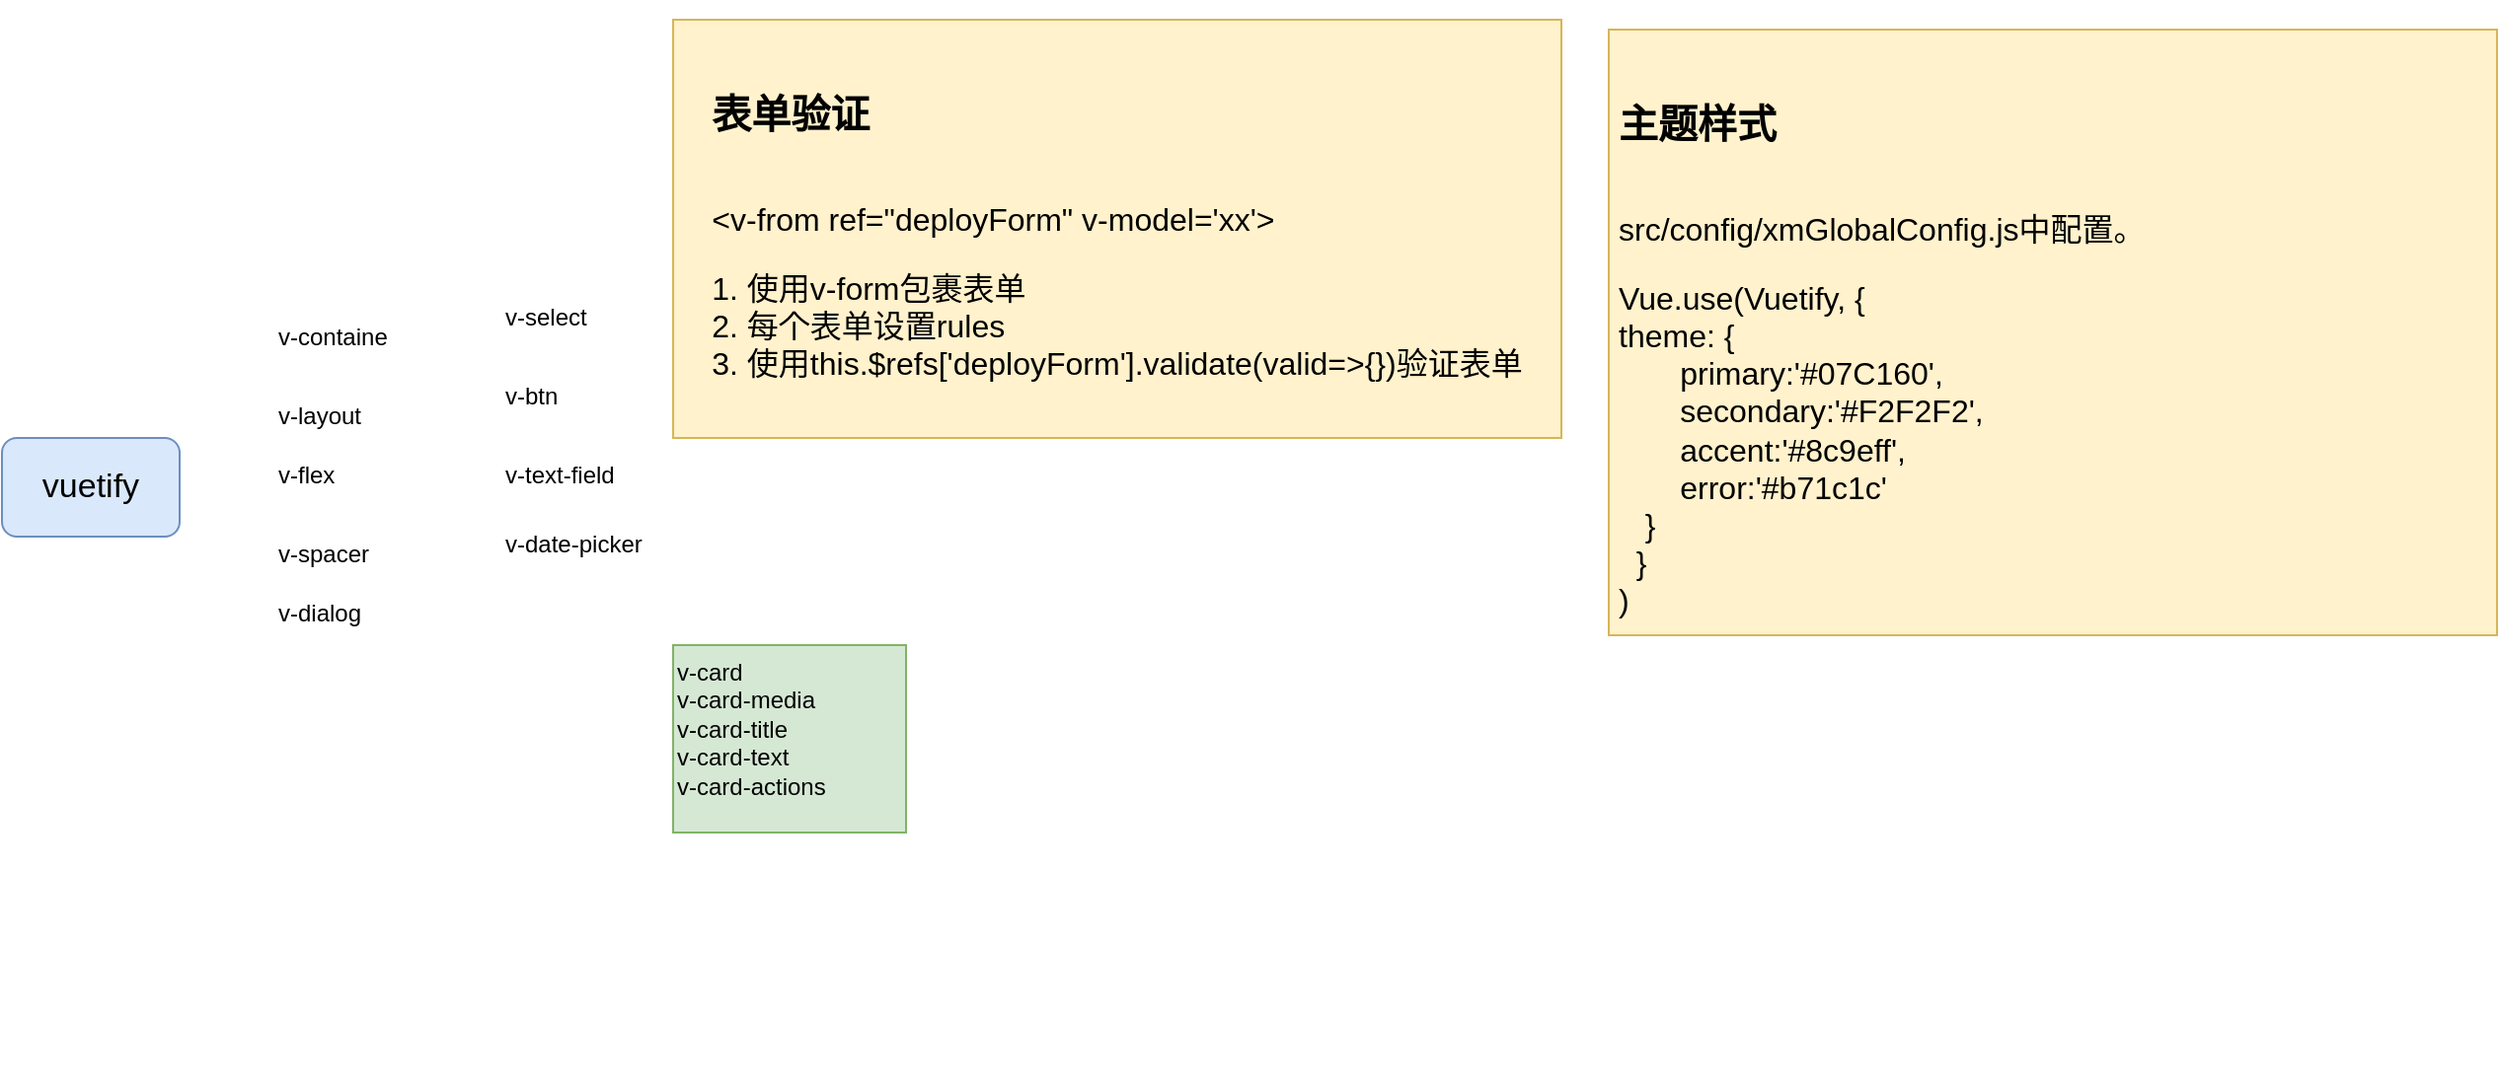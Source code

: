<mxfile version="10.7.7" type="github"><diagram id="A9sA9B3j0F4WN_ucMEsM" name="vuetify"><mxGraphModel dx="1394" dy="764" grid="1" gridSize="10" guides="1" tooltips="1" connect="1" arrows="1" fold="1" page="1" pageScale="1" pageWidth="827" pageHeight="1169" math="0" shadow="0"><root><mxCell id="0"/><mxCell id="1" parent="0"/><mxCell id="k_TcNKcK_UbDv2tZXJoR-3" value="&lt;div style=&quot;text-align: center; font-size: 17px;&quot;&gt;&lt;span style=&quot;font-size: 17px;&quot;&gt;vuetify&lt;/span&gt;&lt;/div&gt;" style="rounded=1;whiteSpace=wrap;html=1;align=center;fontSize=17;fillColor=#dae8fc;strokeColor=#6c8ebf;" parent="1" vertex="1"><mxGeometry x="270" y="330" width="90" height="50" as="geometry"/></mxCell><mxCell id="k_TcNKcK_UbDv2tZXJoR-5" value="v-containe" style="text;html=1;fontSize=12;" parent="1" vertex="1"><mxGeometry x="408" y="265" width="60" height="30" as="geometry"/></mxCell><mxCell id="k_TcNKcK_UbDv2tZXJoR-6" value="v-layout" style="text;html=1;fontSize=12;" parent="1" vertex="1"><mxGeometry x="408.0" y="305" width="58" height="30" as="geometry"/></mxCell><mxCell id="k_TcNKcK_UbDv2tZXJoR-7" value="v-flex" style="text;html=1;fontSize=12;" parent="1" vertex="1"><mxGeometry x="408" y="335" width="40" height="30" as="geometry"/></mxCell><mxCell id="k_TcNKcK_UbDv2tZXJoR-8" value="v-select" style="text;html=1;fontSize=12;" parent="1" vertex="1"><mxGeometry x="522.5" y="255" width="80" height="40" as="geometry"/></mxCell><mxCell id="k_TcNKcK_UbDv2tZXJoR-19" value="" style="group" parent="1" vertex="1" connectable="0"><mxGeometry x="330" y="579" width="192" height="80" as="geometry"/></mxCell><mxCell id="tvRLxqpu5aZTaIv8cvWL-2" value="v-card&amp;nbsp; &lt;br&gt;v-card-media&lt;br style=&quot;font-size: 12px&quot;&gt;v-card-title&lt;br style=&quot;font-size: 12px&quot;&gt;v-card-text&lt;br style=&quot;font-size: 12px&quot;&gt;v-card-actions&lt;br style=&quot;font-size: 12px&quot;&gt;" style="text;html=1;fontSize=12;fillColor=#d5e8d4;strokeColor=#82b366;" parent="1" vertex="1"><mxGeometry x="610" y="435" width="118" height="95" as="geometry"/></mxCell><mxCell id="tvRLxqpu5aZTaIv8cvWL-3" value="v-date-picker" style="text;html=1;fontSize=12;" parent="1" vertex="1"><mxGeometry x="522.5" y="370" width="100" height="30" as="geometry"/></mxCell><mxCell id="tvRLxqpu5aZTaIv8cvWL-4" value="v-spacer" style="text;html=1;fontSize=12;" parent="1" vertex="1"><mxGeometry x="408" y="375" width="70" height="30" as="geometry"/></mxCell><mxCell id="tvRLxqpu5aZTaIv8cvWL-5" value="v-text-field" style="text;html=1;fontSize=12;" parent="1" vertex="1"><mxGeometry x="522.5" y="335" width="80" height="30" as="geometry"/></mxCell><mxCell id="tvRLxqpu5aZTaIv8cvWL-6" value="v-btn" style="text;html=1;fontSize=12;" parent="1" vertex="1"><mxGeometry x="522.5" y="295" width="50" height="30" as="geometry"/></mxCell><mxCell id="tvRLxqpu5aZTaIv8cvWL-7" value="v-dialog" style="text;html=1;fontSize=12;" parent="1" vertex="1"><mxGeometry x="408" y="405" width="70" height="30" as="geometry"/></mxCell><mxCell id="1wyCyA64OYKG2NWImdxa-2" value="&lt;p style=&quot;line-height: 50%&quot;&gt;&lt;/p&gt;&lt;h1 style=&quot;text-align: left&quot;&gt;&lt;font style=&quot;font-size: 20px&quot;&gt;表单验证&lt;/font&gt;&lt;/h1&gt;&lt;p style=&quot;text-align: left ; font-size: 16px&quot;&gt;&lt;font style=&quot;font-size: 16px&quot;&gt;&amp;lt;v-from ref=&quot;deployForm&quot; v-model='xx'&amp;gt;&lt;/font&gt;&lt;/p&gt;&lt;p style=&quot;text-align: left ; font-size: 16px&quot;&gt;&lt;font style=&quot;font-size: 16px&quot;&gt;&lt;span&gt;1. 使用v-form包裹表单&lt;br&gt;&lt;/span&gt;&lt;/font&gt;&lt;span&gt;2. 每个表单设置rules&lt;br&gt;&lt;/span&gt;&lt;span&gt;3. 使用this.$refs['deployForm'].validate(valid=&amp;gt;{})验证表单&lt;/span&gt;&lt;/p&gt;&lt;p&gt;&lt;/p&gt;" style="text;html=1;strokeColor=#d6b656;fillColor=#fff2cc;spacing=5;spacingTop=-20;whiteSpace=wrap;overflow=hidden;rounded=0;fontSize=20;align=center;" parent="1" vertex="1"><mxGeometry x="610" y="118" width="450" height="212" as="geometry"/></mxCell><mxCell id="mdvXo6yqc3iAgEIFJwLK-1" value="&lt;p style=&quot;line-height: 50%&quot;&gt;&lt;/p&gt;&lt;h1 style=&quot;text-align: left&quot;&gt;&lt;span style=&quot;font-size: 20px&quot;&gt;主题样式&lt;/span&gt;&lt;/h1&gt;&lt;p style=&quot;text-align: left ; font-size: 16px&quot;&gt;src/config/xmGlobalConfig.js中配置。&lt;/p&gt;&lt;p style=&quot;text-align: left ; font-size: 16px&quot;&gt;&lt;span&gt;Vue.use(Vuetify, {&lt;br&gt;theme:&amp;nbsp;{&lt;br&gt;&lt;/span&gt;&lt;span&gt;&amp;nbsp; &amp;nbsp; &amp;nbsp; &amp;nbsp;primary:'#07C160',&lt;br&gt;&lt;/span&gt;&lt;span&gt;&amp;nbsp; &amp;nbsp; &amp;nbsp; &amp;nbsp;secondary:'#F2F2F2',&lt;br&gt;&amp;nbsp; &amp;nbsp; &amp;nbsp; &amp;nbsp;accent:'#8c9eff',&amp;nbsp;&amp;nbsp;&lt;br&gt;&amp;nbsp; &amp;nbsp; &amp;nbsp; &amp;nbsp;error:'#b71c1c'&lt;br&gt;&amp;nbsp; &amp;nbsp;}&lt;br&gt;&amp;nbsp; }&lt;br&gt;)&lt;/span&gt;&lt;/p&gt;" style="text;html=1;strokeColor=#d6b656;fillColor=#fff2cc;spacing=5;spacingTop=-20;whiteSpace=wrap;overflow=hidden;rounded=0;fontSize=20;align=left;" vertex="1" parent="1"><mxGeometry x="1084" y="123" width="450" height="307" as="geometry"/></mxCell></root></mxGraphModel></diagram><diagram id="F0uzZTR8OXVCGJeS6mFv" name="vueProject"><mxGraphModel dx="3485" dy="1788" grid="1" gridSize="10" guides="1" tooltips="1" connect="1" arrows="1" fold="1" page="1" pageScale="1" pageWidth="827" pageHeight="1169" math="0" shadow="0"><root><mxCell id="VewsmSrqsDImNNd301B6-0"/><mxCell id="VewsmSrqsDImNNd301B6-1" parent="VewsmSrqsDImNNd301B6-0"/><mxCell id="KoiaI4dHx1rNpQwcyieJ-42" value="" style="rounded=0;whiteSpace=wrap;html=1;fillColor=#fff2cc;strokeColor=#d6b656;fontSize=40;" vertex="1" parent="VewsmSrqsDImNNd301B6-1"><mxGeometry x="434.5" y="830" width="1790" height="920" as="geometry"/></mxCell><mxCell id="KoiaI4dHx1rNpQwcyieJ-41" value="" style="rounded=0;whiteSpace=wrap;html=1;fillColor=#f8cecc;strokeColor=#b85450;fontSize=40;" vertex="1" parent="VewsmSrqsDImNNd301B6-1"><mxGeometry x="660" y="1010" width="951" height="450" as="geometry"/></mxCell><mxCell id="KoiaI4dHx1rNpQwcyieJ-40" value="" style="rounded=0;whiteSpace=wrap;html=1;fillColor=#dae8fc;strokeColor=#6c8ebf;fontSize=40;" vertex="1" parent="VewsmSrqsDImNNd301B6-1"><mxGeometry x="444.5" y="310" width="1110" height="450" as="geometry"/></mxCell><mxCell id="KoiaI4dHx1rNpQwcyieJ-3" value="" style="edgeStyle=orthogonalEdgeStyle;rounded=0;orthogonalLoop=1;jettySize=auto;html=1;fillColor=#d5e8d4;strokeColor=#82b366;fontSize=40;strokeWidth=2;" edge="1" parent="VewsmSrqsDImNNd301B6-1" source="KoiaI4dHx1rNpQwcyieJ-1" target="KoiaI4dHx1rNpQwcyieJ-2"><mxGeometry relative="1" as="geometry"/></mxCell><mxCell id="KoiaI4dHx1rNpQwcyieJ-1" value="&lt;font style=&quot;font-size: 40px;&quot;&gt;menu&lt;/font&gt;" style="rounded=1;whiteSpace=wrap;html=1;fillColor=#d5e8d4;strokeColor=#82b366;fontSize=40;" vertex="1" parent="VewsmSrqsDImNNd301B6-1"><mxGeometry x="674.5" y="390" width="120" height="60" as="geometry"/></mxCell><mxCell id="KoiaI4dHx1rNpQwcyieJ-5" value="" style="edgeStyle=orthogonalEdgeStyle;rounded=0;orthogonalLoop=1;jettySize=auto;html=1;fillColor=#d5e8d4;strokeColor=#82b366;fontSize=40;strokeWidth=2;" edge="1" parent="VewsmSrqsDImNNd301B6-1" source="KoiaI4dHx1rNpQwcyieJ-2" target="KoiaI4dHx1rNpQwcyieJ-4"><mxGeometry relative="1" as="geometry"/></mxCell><mxCell id="KoiaI4dHx1rNpQwcyieJ-2" value="&lt;span style=&quot;font-size: 40px;&quot;&gt;router&lt;/span&gt;" style="rounded=1;whiteSpace=wrap;html=1;fillColor=#d5e8d4;strokeColor=#82b366;fontSize=40;" vertex="1" parent="VewsmSrqsDImNNd301B6-1"><mxGeometry x="874.5" y="390" width="120" height="60" as="geometry"/></mxCell><mxCell id="KoiaI4dHx1rNpQwcyieJ-7" value="" style="edgeStyle=orthogonalEdgeStyle;rounded=0;orthogonalLoop=1;jettySize=auto;html=1;fillColor=#d5e8d4;strokeColor=#82b366;fontSize=40;strokeWidth=2;" edge="1" parent="VewsmSrqsDImNNd301B6-1" source="KoiaI4dHx1rNpQwcyieJ-4" target="KoiaI4dHx1rNpQwcyieJ-6"><mxGeometry relative="1" as="geometry"/></mxCell><mxCell id="KoiaI4dHx1rNpQwcyieJ-4" value="&lt;span style=&quot;font-size: 40px;&quot;&gt;pages&lt;/span&gt;" style="rounded=1;whiteSpace=wrap;html=1;fillColor=#d5e8d4;strokeColor=#82b366;fontSize=40;" vertex="1" parent="VewsmSrqsDImNNd301B6-1"><mxGeometry x="1074.5" y="390" width="120" height="60" as="geometry"/></mxCell><mxCell id="KoiaI4dHx1rNpQwcyieJ-9" value="" style="edgeStyle=orthogonalEdgeStyle;rounded=0;orthogonalLoop=1;jettySize=auto;html=1;fillColor=#d5e8d4;strokeColor=#82b366;fontSize=40;strokeWidth=2;" edge="1" parent="VewsmSrqsDImNNd301B6-1" source="KoiaI4dHx1rNpQwcyieJ-6" target="KoiaI4dHx1rNpQwcyieJ-8"><mxGeometry relative="1" as="geometry"/></mxCell><mxCell id="KoiaI4dHx1rNpQwcyieJ-6" value="&lt;span style=&quot;font-size: 40px;&quot;&gt;components&lt;/span&gt;" style="rounded=1;whiteSpace=wrap;html=1;fillColor=#d5e8d4;strokeColor=#82b366;fontSize=40;" vertex="1" parent="VewsmSrqsDImNNd301B6-1"><mxGeometry x="1275" y="390" width="236" height="60" as="geometry"/></mxCell><mxCell id="KoiaI4dHx1rNpQwcyieJ-11" value="" style="edgeStyle=orthogonalEdgeStyle;rounded=0;orthogonalLoop=1;jettySize=auto;html=1;fillColor=#d5e8d4;strokeColor=#82b366;fontSize=40;strokeWidth=2;" edge="1" parent="VewsmSrqsDImNNd301B6-1" source="KoiaI4dHx1rNpQwcyieJ-8" target="KoiaI4dHx1rNpQwcyieJ-10"><mxGeometry relative="1" as="geometry"/></mxCell><mxCell id="KoiaI4dHx1rNpQwcyieJ-8" value="&lt;span style=&quot;font-size: 40px;&quot;&gt;mixins&lt;/span&gt;" style="rounded=1;whiteSpace=wrap;html=1;fillColor=#d5e8d4;strokeColor=#82b366;fontSize=40;" vertex="1" parent="VewsmSrqsDImNNd301B6-1"><mxGeometry x="1333.5" y="530" width="120" height="60" as="geometry"/></mxCell><mxCell id="KoiaI4dHx1rNpQwcyieJ-10" value="&lt;span style=&quot;font-size: 40px;&quot;&gt;apis&lt;/span&gt;" style="rounded=1;whiteSpace=wrap;html=1;fillColor=#d5e8d4;strokeColor=#82b366;fontSize=40;" vertex="1" parent="VewsmSrqsDImNNd301B6-1"><mxGeometry x="1333.5" y="670" width="120" height="60" as="geometry"/></mxCell><mxCell id="KoiaI4dHx1rNpQwcyieJ-14" value="" style="edgeStyle=orthogonalEdgeStyle;rounded=0;orthogonalLoop=1;jettySize=auto;html=1;fillColor=#d5e8d4;strokeColor=#000000;fontSize=40;strokeWidth=4;" edge="1" parent="VewsmSrqsDImNNd301B6-1" source="KoiaI4dHx1rNpQwcyieJ-12" target="KoiaI4dHx1rNpQwcyieJ-13"><mxGeometry relative="1" as="geometry"/></mxCell><mxCell id="KoiaI4dHx1rNpQwcyieJ-12" value="&lt;span style=&quot;font-size: 40px;&quot;&gt;index.js&lt;/span&gt;" style="rounded=1;whiteSpace=wrap;html=1;fillColor=#d5e8d4;strokeColor=#82b366;fontSize=40;" vertex="1" parent="VewsmSrqsDImNNd301B6-1"><mxGeometry x="876" y="670" width="156" height="70" as="geometry"/></mxCell><mxCell id="KoiaI4dHx1rNpQwcyieJ-13" value="&lt;span style=&quot;font-size: 40px;&quot;&gt;config&lt;/span&gt;" style="rounded=1;whiteSpace=wrap;html=1;fillColor=#d5e8d4;strokeColor=#82b366;fontSize=40;" vertex="1" parent="VewsmSrqsDImNNd301B6-1"><mxGeometry x="894.5" y="863.5" width="120" height="60" as="geometry"/></mxCell><mxCell id="KoiaI4dHx1rNpQwcyieJ-15" value="&lt;span style=&quot;font-size: 40px;&quot;&gt;store&lt;/span&gt;" style="rounded=1;whiteSpace=wrap;html=1;fillColor=#d5e8d4;strokeColor=#82b366;fontSize=40;" vertex="1" parent="VewsmSrqsDImNNd301B6-1"><mxGeometry x="1074.5" y="863.5" width="120" height="60" as="geometry"/></mxCell><mxCell id="KoiaI4dHx1rNpQwcyieJ-16" value="&lt;span style=&quot;font-size: 40px;&quot;&gt;common&lt;/span&gt;" style="rounded=1;whiteSpace=wrap;html=1;fillColor=#d5e8d4;strokeColor=#82b366;fontSize=40;" vertex="1" parent="VewsmSrqsDImNNd301B6-1"><mxGeometry x="695" y="864" width="166" height="67" as="geometry"/></mxCell><mxCell id="KoiaI4dHx1rNpQwcyieJ-19" value="" style="edgeStyle=orthogonalEdgeStyle;rounded=0;orthogonalLoop=1;jettySize=auto;html=1;fillColor=#d5e8d4;strokeColor=#82b366;fontSize=40;strokeWidth=2;" edge="1" parent="VewsmSrqsDImNNd301B6-1" source="KoiaI4dHx1rNpQwcyieJ-17" target="KoiaI4dHx1rNpQwcyieJ-18"><mxGeometry relative="1" as="geometry"/></mxCell><mxCell id="KoiaI4dHx1rNpQwcyieJ-17" value="&lt;span style=&quot;font-size: 40px;&quot;&gt;menu&lt;/span&gt;" style="rounded=1;whiteSpace=wrap;html=1;fillColor=#d5e8d4;strokeColor=#82b366;fontSize=40;" vertex="1" parent="VewsmSrqsDImNNd301B6-1"><mxGeometry x="704.5" y="1060" width="120" height="60" as="geometry"/></mxCell><mxCell id="KoiaI4dHx1rNpQwcyieJ-21" value="" style="edgeStyle=orthogonalEdgeStyle;rounded=0;orthogonalLoop=1;jettySize=auto;html=1;fillColor=#d5e8d4;strokeColor=#82b366;fontSize=40;strokeWidth=4;" edge="1" parent="VewsmSrqsDImNNd301B6-1" source="KoiaI4dHx1rNpQwcyieJ-18" target="KoiaI4dHx1rNpQwcyieJ-20"><mxGeometry relative="1" as="geometry"/></mxCell><mxCell id="KoiaI4dHx1rNpQwcyieJ-18" value="&lt;span style=&quot;font-size: 40px;&quot;&gt;router&lt;/span&gt;" style="rounded=1;whiteSpace=wrap;html=1;fillColor=#d5e8d4;strokeColor=#82b366;fontSize=40;" vertex="1" parent="VewsmSrqsDImNNd301B6-1"><mxGeometry x="904.5" y="1060" width="120" height="60" as="geometry"/></mxCell><mxCell id="KoiaI4dHx1rNpQwcyieJ-23" value="" style="edgeStyle=orthogonalEdgeStyle;rounded=0;orthogonalLoop=1;jettySize=auto;html=1;fillColor=#d5e8d4;strokeColor=#82b366;fontSize=40;strokeWidth=2;" edge="1" parent="VewsmSrqsDImNNd301B6-1" source="KoiaI4dHx1rNpQwcyieJ-20" target="KoiaI4dHx1rNpQwcyieJ-22"><mxGeometry relative="1" as="geometry"/></mxCell><mxCell id="KoiaI4dHx1rNpQwcyieJ-20" value="&lt;span style=&quot;font-size: 40px;&quot;&gt;pages&lt;/span&gt;" style="rounded=1;whiteSpace=wrap;html=1;fillColor=#d5e8d4;strokeColor=#82b366;fontSize=40;" vertex="1" parent="VewsmSrqsDImNNd301B6-1"><mxGeometry x="1104.5" y="1060" width="120" height="60" as="geometry"/></mxCell><mxCell id="KoiaI4dHx1rNpQwcyieJ-25" value="" style="edgeStyle=orthogonalEdgeStyle;rounded=0;orthogonalLoop=1;jettySize=auto;html=1;fillColor=#d5e8d4;strokeColor=#82b366;fontSize=40;strokeWidth=2;" edge="1" parent="VewsmSrqsDImNNd301B6-1" source="KoiaI4dHx1rNpQwcyieJ-22" target="KoiaI4dHx1rNpQwcyieJ-24"><mxGeometry relative="1" as="geometry"/></mxCell><mxCell id="KoiaI4dHx1rNpQwcyieJ-22" value="&lt;span style=&quot;font-size: 40px;&quot;&gt;components&lt;/span&gt;" style="rounded=1;whiteSpace=wrap;html=1;fillColor=#d5e8d4;strokeColor=#82b366;fontSize=40;" vertex="1" parent="VewsmSrqsDImNNd301B6-1"><mxGeometry x="1305" y="1060" width="216" height="60" as="geometry"/></mxCell><mxCell id="KoiaI4dHx1rNpQwcyieJ-27" value="" style="edgeStyle=orthogonalEdgeStyle;rounded=0;orthogonalLoop=1;jettySize=auto;html=1;fillColor=#d5e8d4;strokeColor=#82b366;fontSize=40;strokeWidth=2;" edge="1" parent="VewsmSrqsDImNNd301B6-1" source="KoiaI4dHx1rNpQwcyieJ-24" target="KoiaI4dHx1rNpQwcyieJ-26"><mxGeometry relative="1" as="geometry"/></mxCell><mxCell id="KoiaI4dHx1rNpQwcyieJ-24" value="&lt;span style=&quot;font-size: 40px;&quot;&gt;mixins&lt;/span&gt;" style="rounded=1;whiteSpace=wrap;html=1;fillColor=#d5e8d4;strokeColor=#82b366;fontSize=40;" vertex="1" parent="VewsmSrqsDImNNd301B6-1"><mxGeometry x="1305" y="1200" width="216" height="70" as="geometry"/></mxCell><mxCell id="KoiaI4dHx1rNpQwcyieJ-26" value="&lt;span style=&quot;font-size: 40px;&quot;&gt;apis&lt;/span&gt;" style="rounded=1;whiteSpace=wrap;html=1;fillColor=#d5e8d4;strokeColor=#82b366;fontSize=40;" vertex="1" parent="VewsmSrqsDImNNd301B6-1"><mxGeometry x="1305" y="1340" width="216" height="60" as="geometry"/></mxCell><mxCell id="KoiaI4dHx1rNpQwcyieJ-28" value="&lt;span style=&quot;font-size: 40px;&quot;&gt;App.vue&lt;/span&gt;" style="rounded=1;whiteSpace=wrap;html=1;fillColor=#ffe6cc;strokeColor=#d79b00;fontSize=40;" vertex="1" parent="VewsmSrqsDImNNd301B6-1"><mxGeometry x="1024.5" y="1340" width="180" height="60" as="geometry"/></mxCell><mxCell id="KoiaI4dHx1rNpQwcyieJ-29" value="&lt;span style=&quot;font-size: 40px;&quot;&gt;main.js&lt;/span&gt;" style="rounded=1;whiteSpace=wrap;html=1;fillColor=#ffe6cc;strokeColor=#d79b00;fontSize=40;" vertex="1" parent="VewsmSrqsDImNNd301B6-1"><mxGeometry x="784.5" y="1340" width="180" height="60" as="geometry"/></mxCell><mxCell id="KoiaI4dHx1rNpQwcyieJ-30" value="&lt;span style=&quot;font-size: 40px;&quot;&gt;package.json&lt;/span&gt;" style="rounded=1;whiteSpace=wrap;html=1;fillColor=#ffe6cc;strokeColor=#d79b00;fontSize=40;" vertex="1" parent="VewsmSrqsDImNNd301B6-1"><mxGeometry x="730" y="1520" width="255" height="60" as="geometry"/></mxCell><mxCell id="KoiaI4dHx1rNpQwcyieJ-31" value="&lt;span style=&quot;font-size: 40px;&quot;&gt;index.html&lt;/span&gt;" style="rounded=1;whiteSpace=wrap;html=1;fillColor=#ffe6cc;strokeColor=#d79b00;fontSize=40;" vertex="1" parent="VewsmSrqsDImNNd301B6-1"><mxGeometry x="1020" y="1520" width="194" height="60" as="geometry"/></mxCell><mxCell id="KoiaI4dHx1rNpQwcyieJ-32" value="&lt;span style=&quot;font-size: 40px;&quot;&gt;README.md&lt;/span&gt;" style="rounded=1;whiteSpace=wrap;html=1;fillColor=#ffe6cc;strokeColor=#d79b00;fontSize=40;" vertex="1" parent="VewsmSrqsDImNNd301B6-1"><mxGeometry x="1240" y="1520" width="255" height="60" as="geometry"/></mxCell><mxCell id="KoiaI4dHx1rNpQwcyieJ-33" value="&lt;span style=&quot;font-size: 40px;&quot;&gt;build&lt;/span&gt;" style="rounded=1;whiteSpace=wrap;html=1;fillColor=#d5e8d4;strokeColor=#82b366;fontSize=40;" vertex="1" parent="VewsmSrqsDImNNd301B6-1"><mxGeometry x="1634.5" y="1051.5" width="180" height="60" as="geometry"/></mxCell><mxCell id="KoiaI4dHx1rNpQwcyieJ-43" style="edgeStyle=orthogonalEdgeStyle;rounded=0;orthogonalLoop=1;jettySize=auto;html=1;exitX=1;exitY=0.5;exitDx=0;exitDy=0;entryX=0;entryY=0.5;entryDx=0;entryDy=0;startArrow=diamondThin;startFill=0;endArrow=open;endFill=0;endSize=10;startSize=16;fontSize=40;strokeWidth=3;" edge="1" parent="VewsmSrqsDImNNd301B6-1" source="KoiaI4dHx1rNpQwcyieJ-34" target="KoiaI4dHx1rNpQwcyieJ-38"><mxGeometry relative="1" as="geometry"/></mxCell><mxCell id="KoiaI4dHx1rNpQwcyieJ-34" value="&lt;span style=&quot;font-size: 40px;&quot;&gt;config&lt;/span&gt;" style="rounded=1;whiteSpace=wrap;html=1;fillColor=#d5e8d4;strokeColor=#82b366;fontSize=40;" vertex="1" parent="VewsmSrqsDImNNd301B6-1"><mxGeometry x="1634.5" y="1153" width="180" height="60" as="geometry"/></mxCell><mxCell id="KoiaI4dHx1rNpQwcyieJ-35" value="&lt;span style=&quot;font-size: 40px;&quot;&gt;dist&lt;/span&gt;" style="rounded=1;whiteSpace=wrap;html=1;fillColor=#d5e8d4;strokeColor=#82b366;fontSize=40;" vertex="1" parent="VewsmSrqsDImNNd301B6-1"><mxGeometry x="1634.5" y="1250.5" width="180" height="60" as="geometry"/></mxCell><mxCell id="KoiaI4dHx1rNpQwcyieJ-36" value="&lt;span style=&quot;font-size: 40px;&quot;&gt;node_modules&lt;/span&gt;" style="rounded=1;whiteSpace=wrap;html=1;fillColor=#d5e8d4;strokeColor=#82b366;fontSize=40;" vertex="1" parent="VewsmSrqsDImNNd301B6-1"><mxGeometry x="1635" y="1331" width="266" height="70" as="geometry"/></mxCell><mxCell id="KoiaI4dHx1rNpQwcyieJ-37" value="&lt;span style=&quot;font-size: 40px;&quot;&gt;static&lt;/span&gt;" style="rounded=1;whiteSpace=wrap;html=1;fillColor=#d5e8d4;strokeColor=#82b366;fontSize=40;" vertex="1" parent="VewsmSrqsDImNNd301B6-1"><mxGeometry x="1634.5" y="1450.5" width="200" height="60" as="geometry"/></mxCell><mxCell id="KoiaI4dHx1rNpQwcyieJ-38" value="&lt;span style=&quot;font-size: 40px;&quot;&gt;dev.env.json&lt;/span&gt;" style="rounded=1;whiteSpace=wrap;html=1;fillColor=#ffe6cc;strokeColor=#d79b00;fontSize=40;" vertex="1" parent="VewsmSrqsDImNNd301B6-1"><mxGeometry x="1928" y="1149.5" width="246" height="67" as="geometry"/></mxCell><mxCell id="KoiaI4dHx1rNpQwcyieJ-44" value="app/lib/" style="text;html=1;strokeColor=none;fillColor=none;align=center;verticalAlign=middle;whiteSpace=wrap;rounded=0;fontSize=40;" vertex="1" parent="VewsmSrqsDImNNd301B6-1"><mxGeometry x="470" y="330" width="160" height="60" as="geometry"/></mxCell></root></mxGraphModel></diagram></mxfile>